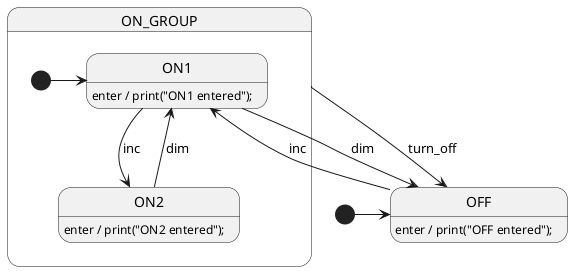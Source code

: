 @startuml LightSm

'//////////////////// STATE ORGANIZATION ////////////////////
' Note: StateSmith treats state names and events as case insensitive.
' More info: https://github.com/StateSmith/StateSmith/wiki/PlantUML

[*] -> OFF

state ON_GROUP {
    [*] -> ON1
    state ON1
    state ON2
}

'//////////////////// STATE HANDLERS ////////////////////

'OFF
OFF: enter / print("OFF entered");
OFF --> ON1 : inc

'ON_GROUP
ON_GROUP --> OFF: turn_off

'ON1
ON1: enter / print("ON1 entered");
ON1 --> ON2 : inc
ON1 --> OFF : dim

'ON2
ON2: enter / print("ON2 entered");
ON2 --> ON1 : dim


'######################## StateSmith config ########################
/'! $CONFIG : toml
[SmRunnerSettings]
transpilerId = "JavaScript"

[SmRunnerSettings.simulation]
enableGeneration = false
'/

@enduml